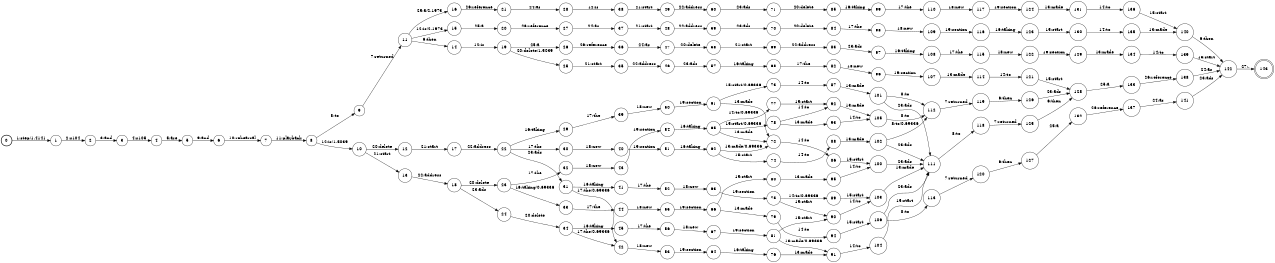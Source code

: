 digraph FST {
rankdir = LR;
size = "8.5,11";
label = "";
center = 1;
orientation = Portrait;
ranksep = "0.4";
nodesep = "0.25";
0 [label = "0", shape = circle, style = bold, fontsize = 14]
	0 -> 1 [label = "1:step/1.4141", fontsize = 14];
1 [label = "1", shape = circle, style = solid, fontsize = 14]
	1 -> 2 [label = "2:s104", fontsize = 14];
2 [label = "2", shape = circle, style = solid, fontsize = 14]
	2 -> 3 [label = "3:and", fontsize = 14];
3 [label = "3", shape = circle, style = solid, fontsize = 14]
	3 -> 4 [label = "4:s105", fontsize = 14];
4 [label = "4", shape = circle, style = solid, fontsize = 14]
	4 -> 5 [label = "5:are", fontsize = 14];
5 [label = "5", shape = circle, style = solid, fontsize = 14]
	5 -> 6 [label = "9:and", fontsize = 14];
6 [label = "6", shape = circle, style = solid, fontsize = 14]
	6 -> 7 [label = "10:rehearsal", fontsize = 14];
7 [label = "7", shape = circle, style = solid, fontsize = 14]
	7 -> 8 [label = "11:playback", fontsize = 14];
8 [label = "8", shape = circle, style = solid, fontsize = 14]
	8 -> 10 [label = "12:is/1.5039", fontsize = 14];
	8 -> 9 [label = "8:to", fontsize = 14];
9 [label = "9", shape = circle, style = solid, fontsize = 14]
	9 -> 11 [label = "7:returned", fontsize = 14];
10 [label = "10", shape = circle, style = solid, fontsize = 14]
	10 -> 12 [label = "20:delete", fontsize = 14];
	10 -> 13 [label = "21:start", fontsize = 14];
11 [label = "11", shape = circle, style = solid, fontsize = 14]
	11 -> 14 [label = "6:then", fontsize = 14];
	11 -> 15 [label = "12:is/2.1973", fontsize = 14];
	11 -> 16 [label = "25:a/2.1973", fontsize = 14];
12 [label = "12", shape = circle, style = solid, fontsize = 14]
	12 -> 17 [label = "21:start", fontsize = 14];
13 [label = "13", shape = circle, style = solid, fontsize = 14]
	13 -> 18 [label = "22:address", fontsize = 14];
14 [label = "14", shape = circle, style = solid, fontsize = 14]
	14 -> 19 [label = "12:is", fontsize = 14];
15 [label = "15", shape = circle, style = solid, fontsize = 14]
	15 -> 20 [label = "25:a", fontsize = 14];
16 [label = "16", shape = circle, style = solid, fontsize = 14]
	16 -> 21 [label = "26:reference", fontsize = 14];
17 [label = "17", shape = circle, style = solid, fontsize = 14]
	17 -> 22 [label = "22:address", fontsize = 14];
18 [label = "18", shape = circle, style = solid, fontsize = 14]
	18 -> 23 [label = "20:delete", fontsize = 14];
	18 -> 24 [label = "23:ads", fontsize = 14];
19 [label = "19", shape = circle, style = solid, fontsize = 14]
	19 -> 25 [label = "20:delete/1.5039", fontsize = 14];
	19 -> 26 [label = "25:a", fontsize = 14];
20 [label = "20", shape = circle, style = solid, fontsize = 14]
	20 -> 27 [label = "26:reference", fontsize = 14];
21 [label = "21", shape = circle, style = solid, fontsize = 14]
	21 -> 28 [label = "24:as", fontsize = 14];
22 [label = "22", shape = circle, style = solid, fontsize = 14]
	22 -> 29 [label = "16:taking", fontsize = 14];
	22 -> 30 [label = "17:the", fontsize = 14];
	22 -> 31 [label = "23:ads", fontsize = 14];
23 [label = "23", shape = circle, style = solid, fontsize = 14]
	23 -> 33 [label = "16:taking/0.69336", fontsize = 14];
	23 -> 32 [label = "17:the", fontsize = 14];
24 [label = "24", shape = circle, style = solid, fontsize = 14]
	24 -> 34 [label = "20:delete", fontsize = 14];
25 [label = "25", shape = circle, style = solid, fontsize = 14]
	25 -> 35 [label = "21:start", fontsize = 14];
26 [label = "26", shape = circle, style = solid, fontsize = 14]
	26 -> 36 [label = "26:reference", fontsize = 14];
27 [label = "27", shape = circle, style = solid, fontsize = 14]
	27 -> 37 [label = "24:as", fontsize = 14];
28 [label = "28", shape = circle, style = solid, fontsize = 14]
	28 -> 38 [label = "12:is", fontsize = 14];
29 [label = "29", shape = circle, style = solid, fontsize = 14]
	29 -> 39 [label = "17:the", fontsize = 14];
30 [label = "30", shape = circle, style = solid, fontsize = 14]
	30 -> 40 [label = "18:new", fontsize = 14];
31 [label = "31", shape = circle, style = solid, fontsize = 14]
	31 -> 41 [label = "16:taking", fontsize = 14];
	31 -> 42 [label = "17:the/0.69336", fontsize = 14];
32 [label = "32", shape = circle, style = solid, fontsize = 14]
	32 -> 43 [label = "18:new", fontsize = 14];
33 [label = "33", shape = circle, style = solid, fontsize = 14]
	33 -> 44 [label = "17:the", fontsize = 14];
34 [label = "34", shape = circle, style = solid, fontsize = 14]
	34 -> 45 [label = "16:taking", fontsize = 14];
	34 -> 42 [label = "17:the/0.69336", fontsize = 14];
35 [label = "35", shape = circle, style = solid, fontsize = 14]
	35 -> 46 [label = "22:address", fontsize = 14];
36 [label = "36", shape = circle, style = solid, fontsize = 14]
	36 -> 47 [label = "24:as", fontsize = 14];
37 [label = "37", shape = circle, style = solid, fontsize = 14]
	37 -> 48 [label = "21:start", fontsize = 14];
38 [label = "38", shape = circle, style = solid, fontsize = 14]
	38 -> 49 [label = "21:start", fontsize = 14];
39 [label = "39", shape = circle, style = solid, fontsize = 14]
	39 -> 50 [label = "18:new", fontsize = 14];
40 [label = "40", shape = circle, style = solid, fontsize = 14]
	40 -> 51 [label = "19:section", fontsize = 14];
41 [label = "41", shape = circle, style = solid, fontsize = 14]
	41 -> 52 [label = "17:the", fontsize = 14];
42 [label = "42", shape = circle, style = solid, fontsize = 14]
	42 -> 53 [label = "18:new", fontsize = 14];
43 [label = "43", shape = circle, style = solid, fontsize = 14]
	43 -> 54 [label = "19:section", fontsize = 14];
44 [label = "44", shape = circle, style = solid, fontsize = 14]
	44 -> 55 [label = "18:new", fontsize = 14];
45 [label = "45", shape = circle, style = solid, fontsize = 14]
	45 -> 56 [label = "17:the", fontsize = 14];
46 [label = "46", shape = circle, style = solid, fontsize = 14]
	46 -> 57 [label = "23:ads", fontsize = 14];
47 [label = "47", shape = circle, style = solid, fontsize = 14]
	47 -> 58 [label = "20:delete", fontsize = 14];
48 [label = "48", shape = circle, style = solid, fontsize = 14]
	48 -> 59 [label = "22:address", fontsize = 14];
49 [label = "49", shape = circle, style = solid, fontsize = 14]
	49 -> 60 [label = "22:address", fontsize = 14];
50 [label = "50", shape = circle, style = solid, fontsize = 14]
	50 -> 61 [label = "19:section", fontsize = 14];
51 [label = "51", shape = circle, style = solid, fontsize = 14]
	51 -> 62 [label = "16:taking", fontsize = 14];
52 [label = "52", shape = circle, style = solid, fontsize = 14]
	52 -> 63 [label = "18:new", fontsize = 14];
53 [label = "53", shape = circle, style = solid, fontsize = 14]
	53 -> 64 [label = "19:section", fontsize = 14];
54 [label = "54", shape = circle, style = solid, fontsize = 14]
	54 -> 65 [label = "16:taking", fontsize = 14];
55 [label = "55", shape = circle, style = solid, fontsize = 14]
	55 -> 66 [label = "19:section", fontsize = 14];
56 [label = "56", shape = circle, style = solid, fontsize = 14]
	56 -> 67 [label = "18:new", fontsize = 14];
57 [label = "57", shape = circle, style = solid, fontsize = 14]
	57 -> 68 [label = "16:taking", fontsize = 14];
58 [label = "58", shape = circle, style = solid, fontsize = 14]
	58 -> 69 [label = "21:start", fontsize = 14];
59 [label = "59", shape = circle, style = solid, fontsize = 14]
	59 -> 70 [label = "23:ads", fontsize = 14];
60 [label = "60", shape = circle, style = solid, fontsize = 14]
	60 -> 71 [label = "23:ads", fontsize = 14];
61 [label = "61", shape = circle, style = solid, fontsize = 14]
	61 -> 72 [label = "13:made", fontsize = 14];
	61 -> 73 [label = "15:start/0.69336", fontsize = 14];
62 [label = "62", shape = circle, style = solid, fontsize = 14]
	62 -> 72 [label = "13:made/0.69336", fontsize = 14];
	62 -> 74 [label = "15:start", fontsize = 14];
63 [label = "63", shape = circle, style = solid, fontsize = 14]
	63 -> 75 [label = "19:section", fontsize = 14];
64 [label = "64", shape = circle, style = solid, fontsize = 14]
	64 -> 76 [label = "16:taking", fontsize = 14];
65 [label = "65", shape = circle, style = solid, fontsize = 14]
	65 -> 72 [label = "13:made", fontsize = 14];
	65 -> 77 [label = "14:to/0.69336", fontsize = 14];
	65 -> 78 [label = "15:start/0.69336", fontsize = 14];
66 [label = "66", shape = circle, style = solid, fontsize = 14]
	66 -> 79 [label = "13:made", fontsize = 14];
	66 -> 80 [label = "15:start", fontsize = 14];
67 [label = "67", shape = circle, style = solid, fontsize = 14]
	67 -> 81 [label = "19:section", fontsize = 14];
68 [label = "68", shape = circle, style = solid, fontsize = 14]
	68 -> 82 [label = "17:the", fontsize = 14];
69 [label = "69", shape = circle, style = solid, fontsize = 14]
	69 -> 83 [label = "22:address", fontsize = 14];
70 [label = "70", shape = circle, style = solid, fontsize = 14]
	70 -> 84 [label = "20:delete", fontsize = 14];
71 [label = "71", shape = circle, style = solid, fontsize = 14]
	71 -> 85 [label = "20:delete", fontsize = 14];
72 [label = "72", shape = circle, style = solid, fontsize = 14]
	72 -> 86 [label = "14:to", fontsize = 14];
73 [label = "73", shape = circle, style = solid, fontsize = 14]
	73 -> 87 [label = "14:to", fontsize = 14];
74 [label = "74", shape = circle, style = solid, fontsize = 14]
	74 -> 88 [label = "14:to", fontsize = 14];
75 [label = "75", shape = circle, style = solid, fontsize = 14]
	75 -> 89 [label = "14:to/0.69336", fontsize = 14];
	75 -> 90 [label = "15:start", fontsize = 14];
76 [label = "76", shape = circle, style = solid, fontsize = 14]
	76 -> 91 [label = "13:made", fontsize = 14];
77 [label = "77", shape = circle, style = solid, fontsize = 14]
	77 -> 92 [label = "15:start", fontsize = 14];
78 [label = "78", shape = circle, style = solid, fontsize = 14]
	78 -> 93 [label = "13:made", fontsize = 14];
	78 -> 92 [label = "14:to", fontsize = 14];
79 [label = "79", shape = circle, style = solid, fontsize = 14]
	79 -> 94 [label = "14:to", fontsize = 14];
80 [label = "80", shape = circle, style = solid, fontsize = 14]
	80 -> 95 [label = "13:made", fontsize = 14];
81 [label = "81", shape = circle, style = solid, fontsize = 14]
	81 -> 91 [label = "13:made/0.69336", fontsize = 14];
	81 -> 90 [label = "15:start", fontsize = 14];
82 [label = "82", shape = circle, style = solid, fontsize = 14]
	82 -> 96 [label = "18:new", fontsize = 14];
83 [label = "83", shape = circle, style = solid, fontsize = 14]
	83 -> 97 [label = "23:ads", fontsize = 14];
84 [label = "84", shape = circle, style = solid, fontsize = 14]
	84 -> 98 [label = "17:the", fontsize = 14];
85 [label = "85", shape = circle, style = solid, fontsize = 14]
	85 -> 99 [label = "16:taking", fontsize = 14];
86 [label = "86", shape = circle, style = solid, fontsize = 14]
	86 -> 100 [label = "15:start", fontsize = 14];
87 [label = "87", shape = circle, style = solid, fontsize = 14]
	87 -> 101 [label = "13:made", fontsize = 14];
88 [label = "88", shape = circle, style = solid, fontsize = 14]
	88 -> 102 [label = "13:made", fontsize = 14];
89 [label = "89", shape = circle, style = solid, fontsize = 14]
	89 -> 103 [label = "15:start", fontsize = 14];
90 [label = "90", shape = circle, style = solid, fontsize = 14]
	90 -> 103 [label = "14:to", fontsize = 14];
91 [label = "91", shape = circle, style = solid, fontsize = 14]
	91 -> 104 [label = "14:to", fontsize = 14];
92 [label = "92", shape = circle, style = solid, fontsize = 14]
	92 -> 105 [label = "13:made", fontsize = 14];
93 [label = "93", shape = circle, style = solid, fontsize = 14]
	93 -> 105 [label = "14:to", fontsize = 14];
94 [label = "94", shape = circle, style = solid, fontsize = 14]
	94 -> 106 [label = "15:start", fontsize = 14];
95 [label = "95", shape = circle, style = solid, fontsize = 14]
	95 -> 100 [label = "14:to", fontsize = 14];
96 [label = "96", shape = circle, style = solid, fontsize = 14]
	96 -> 107 [label = "19:section", fontsize = 14];
97 [label = "97", shape = circle, style = solid, fontsize = 14]
	97 -> 108 [label = "16:taking", fontsize = 14];
98 [label = "98", shape = circle, style = solid, fontsize = 14]
	98 -> 109 [label = "18:new", fontsize = 14];
99 [label = "99", shape = circle, style = solid, fontsize = 14]
	99 -> 110 [label = "17:the", fontsize = 14];
100 [label = "100", shape = circle, style = solid, fontsize = 14]
	100 -> 111 [label = "23:ads", fontsize = 14];
101 [label = "101", shape = circle, style = solid, fontsize = 14]
	101 -> 112 [label = "8:to", fontsize = 14];
	101 -> 111 [label = "23:ads", fontsize = 14];
102 [label = "102", shape = circle, style = solid, fontsize = 14]
	102 -> 112 [label = "8:to/0.69336", fontsize = 14];
	102 -> 111 [label = "23:ads", fontsize = 14];
103 [label = "103", shape = circle, style = solid, fontsize = 14]
	103 -> 111 [label = "13:made", fontsize = 14];
104 [label = "104", shape = circle, style = solid, fontsize = 14]
	104 -> 111 [label = "15:start", fontsize = 14];
105 [label = "105", shape = circle, style = solid, fontsize = 14]
	105 -> 112 [label = "8:to", fontsize = 14];
106 [label = "106", shape = circle, style = solid, fontsize = 14]
	106 -> 113 [label = "8:to", fontsize = 14];
	106 -> 111 [label = "23:ads", fontsize = 14];
107 [label = "107", shape = circle, style = solid, fontsize = 14]
	107 -> 114 [label = "13:made", fontsize = 14];
108 [label = "108", shape = circle, style = solid, fontsize = 14]
	108 -> 115 [label = "17:the", fontsize = 14];
109 [label = "109", shape = circle, style = solid, fontsize = 14]
	109 -> 116 [label = "19:section", fontsize = 14];
110 [label = "110", shape = circle, style = solid, fontsize = 14]
	110 -> 117 [label = "18:new", fontsize = 14];
111 [label = "111", shape = circle, style = solid, fontsize = 14]
	111 -> 118 [label = "8:to", fontsize = 14];
112 [label = "112", shape = circle, style = solid, fontsize = 14]
	112 -> 119 [label = "7:returned", fontsize = 14];
113 [label = "113", shape = circle, style = solid, fontsize = 14]
	113 -> 120 [label = "7:returned", fontsize = 14];
114 [label = "114", shape = circle, style = solid, fontsize = 14]
	114 -> 121 [label = "14:to", fontsize = 14];
115 [label = "115", shape = circle, style = solid, fontsize = 14]
	115 -> 122 [label = "18:new", fontsize = 14];
116 [label = "116", shape = circle, style = solid, fontsize = 14]
	116 -> 123 [label = "16:taking", fontsize = 14];
117 [label = "117", shape = circle, style = solid, fontsize = 14]
	117 -> 124 [label = "19:section", fontsize = 14];
118 [label = "118", shape = circle, style = solid, fontsize = 14]
	118 -> 125 [label = "7:returned", fontsize = 14];
119 [label = "119", shape = circle, style = solid, fontsize = 14]
	119 -> 126 [label = "6:then", fontsize = 14];
120 [label = "120", shape = circle, style = solid, fontsize = 14]
	120 -> 127 [label = "6:then", fontsize = 14];
121 [label = "121", shape = circle, style = solid, fontsize = 14]
	121 -> 128 [label = "15:start", fontsize = 14];
122 [label = "122", shape = circle, style = solid, fontsize = 14]
	122 -> 129 [label = "19:section", fontsize = 14];
123 [label = "123", shape = circle, style = solid, fontsize = 14]
	123 -> 130 [label = "15:start", fontsize = 14];
124 [label = "124", shape = circle, style = solid, fontsize = 14]
	124 -> 131 [label = "13:made", fontsize = 14];
125 [label = "125", shape = circle, style = solid, fontsize = 14]
	125 -> 128 [label = "6:then", fontsize = 14];
126 [label = "126", shape = circle, style = solid, fontsize = 14]
	126 -> 128 [label = "23:ads", fontsize = 14];
127 [label = "127", shape = circle, style = solid, fontsize = 14]
	127 -> 132 [label = "25:a", fontsize = 14];
128 [label = "128", shape = circle, style = solid, fontsize = 14]
	128 -> 133 [label = "25:a", fontsize = 14];
129 [label = "129", shape = circle, style = solid, fontsize = 14]
	129 -> 134 [label = "13:made", fontsize = 14];
130 [label = "130", shape = circle, style = solid, fontsize = 14]
	130 -> 135 [label = "14:to", fontsize = 14];
131 [label = "131", shape = circle, style = solid, fontsize = 14]
	131 -> 136 [label = "14:to", fontsize = 14];
132 [label = "132", shape = circle, style = solid, fontsize = 14]
	132 -> 137 [label = "26:reference", fontsize = 14];
133 [label = "133", shape = circle, style = solid, fontsize = 14]
	133 -> 138 [label = "26:reference", fontsize = 14];
134 [label = "134", shape = circle, style = solid, fontsize = 14]
	134 -> 139 [label = "14:to", fontsize = 14];
135 [label = "135", shape = circle, style = solid, fontsize = 14]
	135 -> 140 [label = "13:made", fontsize = 14];
136 [label = "136", shape = circle, style = solid, fontsize = 14]
	136 -> 140 [label = "15:start", fontsize = 14];
137 [label = "137", shape = circle, style = solid, fontsize = 14]
	137 -> 141 [label = "24:as", fontsize = 14];
138 [label = "138", shape = circle, style = solid, fontsize = 14]
	138 -> 142 [label = "24:as", fontsize = 14];
139 [label = "139", shape = circle, style = solid, fontsize = 14]
	139 -> 142 [label = "15:start", fontsize = 14];
140 [label = "140", shape = circle, style = solid, fontsize = 14]
	140 -> 142 [label = "6:then", fontsize = 14];
141 [label = "141", shape = circle, style = solid, fontsize = 14]
	141 -> 142 [label = "23:ads", fontsize = 14];
142 [label = "142", shape = circle, style = solid, fontsize = 14]
	142 -> 143 [label = "27:.", fontsize = 14];
143 [label = "143", shape = doublecircle, style = solid, fontsize = 14]
}
